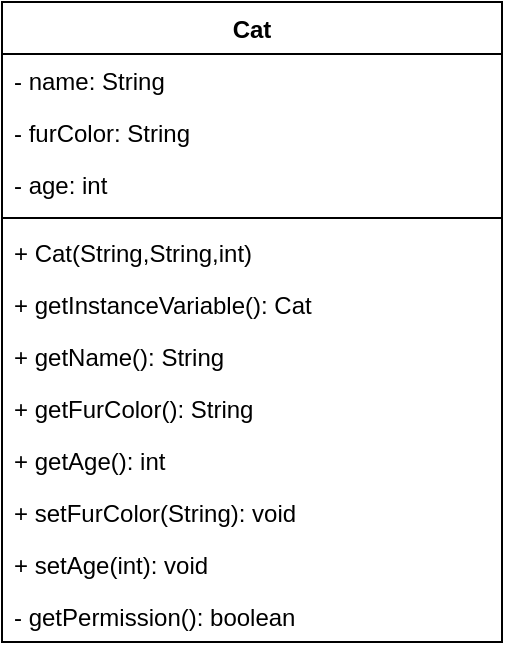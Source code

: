 <mxfile>
    <diagram id="QvUNTgZTLRg5Gn4y3F46" name="Cat">
        <mxGraphModel dx="707" dy="344" grid="1" gridSize="10" guides="1" tooltips="1" connect="1" arrows="1" fold="1" page="1" pageScale="1" pageWidth="827" pageHeight="1169" math="0" shadow="0">
            <root>
                <mxCell id="0"/>
                <mxCell id="1" parent="0"/>
                <mxCell id="4" value="Cat" style="swimlane;fontStyle=1;align=center;verticalAlign=top;childLayout=stackLayout;horizontal=1;startSize=26;horizontalStack=0;resizeParent=1;resizeParentMax=0;resizeLast=0;collapsible=1;marginBottom=0;" parent="1" vertex="1">
                    <mxGeometry x="160" y="50" width="250" height="320" as="geometry"/>
                </mxCell>
                <mxCell id="8" value="- name: String" style="text;strokeColor=none;fillColor=none;align=left;verticalAlign=top;spacingLeft=4;spacingRight=4;overflow=hidden;rotatable=0;points=[[0,0.5],[1,0.5]];portConstraint=eastwest;" vertex="1" parent="4">
                    <mxGeometry y="26" width="250" height="26" as="geometry"/>
                </mxCell>
                <mxCell id="9" value="- furColor: String" style="text;strokeColor=none;fillColor=none;align=left;verticalAlign=top;spacingLeft=4;spacingRight=4;overflow=hidden;rotatable=0;points=[[0,0.5],[1,0.5]];portConstraint=eastwest;" vertex="1" parent="4">
                    <mxGeometry y="52" width="250" height="26" as="geometry"/>
                </mxCell>
                <mxCell id="5" value="- age: int" style="text;strokeColor=none;fillColor=none;align=left;verticalAlign=top;spacingLeft=4;spacingRight=4;overflow=hidden;rotatable=0;points=[[0,0.5],[1,0.5]];portConstraint=eastwest;" parent="4" vertex="1">
                    <mxGeometry y="78" width="250" height="26" as="geometry"/>
                </mxCell>
                <mxCell id="6" value="" style="line;strokeWidth=1;fillColor=none;align=left;verticalAlign=middle;spacingTop=-1;spacingLeft=3;spacingRight=3;rotatable=0;labelPosition=right;points=[];portConstraint=eastwest;strokeColor=inherit;" parent="4" vertex="1">
                    <mxGeometry y="104" width="250" height="8" as="geometry"/>
                </mxCell>
                <mxCell id="7" value="+ Cat(String,String,int)" style="text;strokeColor=none;fillColor=none;align=left;verticalAlign=top;spacingLeft=4;spacingRight=4;overflow=hidden;rotatable=0;points=[[0,0.5],[1,0.5]];portConstraint=eastwest;" parent="4" vertex="1">
                    <mxGeometry y="112" width="250" height="26" as="geometry"/>
                </mxCell>
                <mxCell id="10" value="+ getInstanceVariable(): Cat" style="text;strokeColor=none;fillColor=none;align=left;verticalAlign=top;spacingLeft=4;spacingRight=4;overflow=hidden;rotatable=0;points=[[0,0.5],[1,0.5]];portConstraint=eastwest;" vertex="1" parent="4">
                    <mxGeometry y="138" width="250" height="26" as="geometry"/>
                </mxCell>
                <mxCell id="11" value="+ getName(): String" style="text;strokeColor=none;fillColor=none;align=left;verticalAlign=top;spacingLeft=4;spacingRight=4;overflow=hidden;rotatable=0;points=[[0,0.5],[1,0.5]];portConstraint=eastwest;" vertex="1" parent="4">
                    <mxGeometry y="164" width="250" height="26" as="geometry"/>
                </mxCell>
                <mxCell id="12" value="+ getFurColor(): String" style="text;strokeColor=none;fillColor=none;align=left;verticalAlign=top;spacingLeft=4;spacingRight=4;overflow=hidden;rotatable=0;points=[[0,0.5],[1,0.5]];portConstraint=eastwest;" vertex="1" parent="4">
                    <mxGeometry y="190" width="250" height="26" as="geometry"/>
                </mxCell>
                <mxCell id="13" value="+ getAge(): int" style="text;strokeColor=none;fillColor=none;align=left;verticalAlign=top;spacingLeft=4;spacingRight=4;overflow=hidden;rotatable=0;points=[[0,0.5],[1,0.5]];portConstraint=eastwest;" vertex="1" parent="4">
                    <mxGeometry y="216" width="250" height="26" as="geometry"/>
                </mxCell>
                <mxCell id="14" value="+ setFurColor(String): void" style="text;strokeColor=none;fillColor=none;align=left;verticalAlign=top;spacingLeft=4;spacingRight=4;overflow=hidden;rotatable=0;points=[[0,0.5],[1,0.5]];portConstraint=eastwest;" vertex="1" parent="4">
                    <mxGeometry y="242" width="250" height="26" as="geometry"/>
                </mxCell>
                <mxCell id="15" value="+ setAge(int): void" style="text;strokeColor=none;fillColor=none;align=left;verticalAlign=top;spacingLeft=4;spacingRight=4;overflow=hidden;rotatable=0;points=[[0,0.5],[1,0.5]];portConstraint=eastwest;" vertex="1" parent="4">
                    <mxGeometry y="268" width="250" height="26" as="geometry"/>
                </mxCell>
                <mxCell id="17" value="- getPermission(): boolean" style="text;strokeColor=none;fillColor=none;align=left;verticalAlign=top;spacingLeft=4;spacingRight=4;overflow=hidden;rotatable=0;points=[[0,0.5],[1,0.5]];portConstraint=eastwest;" vertex="1" parent="4">
                    <mxGeometry y="294" width="250" height="26" as="geometry"/>
                </mxCell>
            </root>
        </mxGraphModel>
    </diagram>
    <diagram name="App-Cat" id="DvyWLq5Ny4f2heAdy_a0">
        <mxGraphModel dx="817" dy="344" grid="1" gridSize="10" guides="1" tooltips="1" connect="1" arrows="1" fold="1" page="1" pageScale="1" pageWidth="827" pageHeight="1169" math="0" shadow="0">
            <root>
                <mxCell id="r2YLzpkkKo_HsZFbIWKY-0"/>
                <mxCell id="r2YLzpkkKo_HsZFbIWKY-1" parent="r2YLzpkkKo_HsZFbIWKY-0"/>
                <mxCell id="r2YLzpkkKo_HsZFbIWKY-2" value="Cat" style="swimlane;fontStyle=1;align=center;verticalAlign=top;childLayout=stackLayout;horizontal=1;startSize=26;horizontalStack=0;resizeParent=1;resizeParentMax=0;resizeLast=0;collapsible=1;marginBottom=0;" vertex="1" parent="r2YLzpkkKo_HsZFbIWKY-1">
                    <mxGeometry x="480" y="40" width="240" height="320" as="geometry"/>
                </mxCell>
                <mxCell id="r2YLzpkkKo_HsZFbIWKY-3" value="- name: String" style="text;strokeColor=none;fillColor=none;align=left;verticalAlign=top;spacingLeft=4;spacingRight=4;overflow=hidden;rotatable=0;points=[[0,0.5],[1,0.5]];portConstraint=eastwest;" vertex="1" parent="r2YLzpkkKo_HsZFbIWKY-2">
                    <mxGeometry y="26" width="240" height="26" as="geometry"/>
                </mxCell>
                <mxCell id="r2YLzpkkKo_HsZFbIWKY-4" value="- furColor: String" style="text;strokeColor=none;fillColor=none;align=left;verticalAlign=top;spacingLeft=4;spacingRight=4;overflow=hidden;rotatable=0;points=[[0,0.5],[1,0.5]];portConstraint=eastwest;" vertex="1" parent="r2YLzpkkKo_HsZFbIWKY-2">
                    <mxGeometry y="52" width="240" height="26" as="geometry"/>
                </mxCell>
                <mxCell id="r2YLzpkkKo_HsZFbIWKY-5" value="- age: int" style="text;strokeColor=none;fillColor=none;align=left;verticalAlign=top;spacingLeft=4;spacingRight=4;overflow=hidden;rotatable=0;points=[[0,0.5],[1,0.5]];portConstraint=eastwest;" vertex="1" parent="r2YLzpkkKo_HsZFbIWKY-2">
                    <mxGeometry y="78" width="240" height="26" as="geometry"/>
                </mxCell>
                <mxCell id="r2YLzpkkKo_HsZFbIWKY-6" value="" style="line;strokeWidth=1;fillColor=none;align=left;verticalAlign=middle;spacingTop=-1;spacingLeft=3;spacingRight=3;rotatable=0;labelPosition=right;points=[];portConstraint=eastwest;strokeColor=inherit;" vertex="1" parent="r2YLzpkkKo_HsZFbIWKY-2">
                    <mxGeometry y="104" width="240" height="8" as="geometry"/>
                </mxCell>
                <mxCell id="r2YLzpkkKo_HsZFbIWKY-7" value="+ Cat(String,String,int)" style="text;strokeColor=none;fillColor=none;align=left;verticalAlign=top;spacingLeft=4;spacingRight=4;overflow=hidden;rotatable=0;points=[[0,0.5],[1,0.5]];portConstraint=eastwest;" vertex="1" parent="r2YLzpkkKo_HsZFbIWKY-2">
                    <mxGeometry y="112" width="240" height="26" as="geometry"/>
                </mxCell>
                <mxCell id="r2YLzpkkKo_HsZFbIWKY-8" value="+ getInstanceVariable(): Cat" style="text;strokeColor=none;fillColor=none;align=left;verticalAlign=top;spacingLeft=4;spacingRight=4;overflow=hidden;rotatable=0;points=[[0,0.5],[1,0.5]];portConstraint=eastwest;" vertex="1" parent="r2YLzpkkKo_HsZFbIWKY-2">
                    <mxGeometry y="138" width="240" height="26" as="geometry"/>
                </mxCell>
                <mxCell id="r2YLzpkkKo_HsZFbIWKY-9" value="+ getName(): String" style="text;strokeColor=none;fillColor=none;align=left;verticalAlign=top;spacingLeft=4;spacingRight=4;overflow=hidden;rotatable=0;points=[[0,0.5],[1,0.5]];portConstraint=eastwest;" vertex="1" parent="r2YLzpkkKo_HsZFbIWKY-2">
                    <mxGeometry y="164" width="240" height="26" as="geometry"/>
                </mxCell>
                <mxCell id="r2YLzpkkKo_HsZFbIWKY-10" value="+ getFurColor(): String" style="text;strokeColor=none;fillColor=none;align=left;verticalAlign=top;spacingLeft=4;spacingRight=4;overflow=hidden;rotatable=0;points=[[0,0.5],[1,0.5]];portConstraint=eastwest;" vertex="1" parent="r2YLzpkkKo_HsZFbIWKY-2">
                    <mxGeometry y="190" width="240" height="26" as="geometry"/>
                </mxCell>
                <mxCell id="r2YLzpkkKo_HsZFbIWKY-11" value="+ getAge(): int" style="text;strokeColor=none;fillColor=none;align=left;verticalAlign=top;spacingLeft=4;spacingRight=4;overflow=hidden;rotatable=0;points=[[0,0.5],[1,0.5]];portConstraint=eastwest;" vertex="1" parent="r2YLzpkkKo_HsZFbIWKY-2">
                    <mxGeometry y="216" width="240" height="26" as="geometry"/>
                </mxCell>
                <mxCell id="r2YLzpkkKo_HsZFbIWKY-12" value="+ setFurColor(String): void" style="text;strokeColor=none;fillColor=none;align=left;verticalAlign=top;spacingLeft=4;spacingRight=4;overflow=hidden;rotatable=0;points=[[0,0.5],[1,0.5]];portConstraint=eastwest;" vertex="1" parent="r2YLzpkkKo_HsZFbIWKY-2">
                    <mxGeometry y="242" width="240" height="26" as="geometry"/>
                </mxCell>
                <mxCell id="r2YLzpkkKo_HsZFbIWKY-13" value="+ setAge(int): void" style="text;strokeColor=none;fillColor=none;align=left;verticalAlign=top;spacingLeft=4;spacingRight=4;overflow=hidden;rotatable=0;points=[[0,0.5],[1,0.5]];portConstraint=eastwest;" vertex="1" parent="r2YLzpkkKo_HsZFbIWKY-2">
                    <mxGeometry y="268" width="240" height="26" as="geometry"/>
                </mxCell>
                <mxCell id="r2YLzpkkKo_HsZFbIWKY-14" value="- getPermission(): boolean" style="text;strokeColor=none;fillColor=none;align=left;verticalAlign=top;spacingLeft=4;spacingRight=4;overflow=hidden;rotatable=0;points=[[0,0.5],[1,0.5]];portConstraint=eastwest;" vertex="1" parent="r2YLzpkkKo_HsZFbIWKY-2">
                    <mxGeometry y="294" width="240" height="26" as="geometry"/>
                </mxCell>
                <mxCell id="-D8TqT2TYRR1ZRG0rgeg-0" value="App" style="swimlane;fontStyle=1;align=center;verticalAlign=top;childLayout=stackLayout;horizontal=1;startSize=26;horizontalStack=0;resizeParent=1;resizeParentMax=0;resizeLast=0;collapsible=1;marginBottom=0;" vertex="1" parent="r2YLzpkkKo_HsZFbIWKY-1">
                    <mxGeometry x="160" y="40" width="160" height="86" as="geometry"/>
                </mxCell>
                <mxCell id="-D8TqT2TYRR1ZRG0rgeg-2" value="" style="line;strokeWidth=1;fillColor=none;align=left;verticalAlign=middle;spacingTop=-1;spacingLeft=3;spacingRight=3;rotatable=0;labelPosition=right;points=[];portConstraint=eastwest;strokeColor=inherit;" vertex="1" parent="-D8TqT2TYRR1ZRG0rgeg-0">
                    <mxGeometry y="26" width="160" height="8" as="geometry"/>
                </mxCell>
                <mxCell id="-D8TqT2TYRR1ZRG0rgeg-3" value="+ main(String[]): void" style="text;strokeColor=none;fillColor=none;align=left;verticalAlign=top;spacingLeft=4;spacingRight=4;overflow=hidden;rotatable=0;points=[[0,0.5],[1,0.5]];portConstraint=eastwest;fontStyle=4" vertex="1" parent="-D8TqT2TYRR1ZRG0rgeg-0">
                    <mxGeometry y="34" width="160" height="26" as="geometry"/>
                </mxCell>
                <mxCell id="-D8TqT2TYRR1ZRG0rgeg-4" value="+ output(String): void" style="text;strokeColor=none;fillColor=none;align=left;verticalAlign=top;spacingLeft=4;spacingRight=4;overflow=hidden;rotatable=0;points=[[0,0.5],[1,0.5]];portConstraint=eastwest;fontStyle=4" vertex="1" parent="-D8TqT2TYRR1ZRG0rgeg-0">
                    <mxGeometry y="60" width="160" height="26" as="geometry"/>
                </mxCell>
                <mxCell id="-D8TqT2TYRR1ZRG0rgeg-5" value="" style="endArrow=open;endFill=1;endSize=12;html=1;exitX=1;exitY=0.5;exitDx=0;exitDy=0;entryX=0;entryY=-0.192;entryDx=0;entryDy=0;entryPerimeter=0;" edge="1" parent="r2YLzpkkKo_HsZFbIWKY-1" source="-D8TqT2TYRR1ZRG0rgeg-3" target="r2YLzpkkKo_HsZFbIWKY-4">
                    <mxGeometry width="160" relative="1" as="geometry">
                        <mxPoint x="370" y="190" as="sourcePoint"/>
                        <mxPoint x="530" y="190" as="targetPoint"/>
                    </mxGeometry>
                </mxCell>
            </root>
        </mxGraphModel>
    </diagram>
</mxfile>